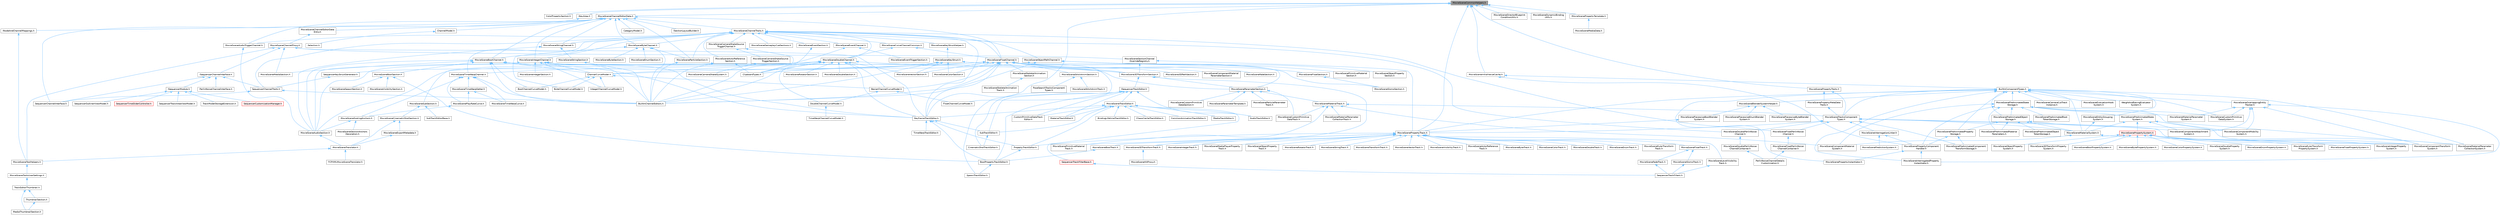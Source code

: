 digraph "MovieSceneCommonHelpers.h"
{
 // INTERACTIVE_SVG=YES
 // LATEX_PDF_SIZE
  bgcolor="transparent";
  edge [fontname=Helvetica,fontsize=10,labelfontname=Helvetica,labelfontsize=10];
  node [fontname=Helvetica,fontsize=10,shape=box,height=0.2,width=0.4];
  Node1 [id="Node000001",label="MovieSceneCommonHelpers.h",height=0.2,width=0.4,color="gray40", fillcolor="grey60", style="filled", fontcolor="black",tooltip=" "];
  Node1 -> Node2 [id="edge1_Node000001_Node000002",dir="back",color="steelblue1",style="solid",tooltip=" "];
  Node2 [id="Node000002",label="ColorPropertySection.h",height=0.2,width=0.4,color="grey40", fillcolor="white", style="filled",URL="$d9/d2f/ColorPropertySection_8h.html",tooltip=" "];
  Node1 -> Node3 [id="edge2_Node000001_Node000003",dir="back",color="steelblue1",style="solid",tooltip=" "];
  Node3 [id="Node000003",label="IKeyArea.h",height=0.2,width=0.4,color="grey40", fillcolor="white", style="filled",URL="$dc/db5/IKeyArea_8h.html",tooltip=" "];
  Node3 -> Node4 [id="edge3_Node000003_Node000004",dir="back",color="steelblue1",style="solid",tooltip=" "];
  Node4 [id="Node000004",label="SequencerChannelInterface.h",height=0.2,width=0.4,color="grey40", fillcolor="white", style="filled",URL="$da/d51/SequencerChannelInterface_8h.html",tooltip=" "];
  Node1 -> Node5 [id="edge4_Node000001_Node000005",dir="back",color="steelblue1",style="solid",tooltip=" "];
  Node5 [id="Node000005",label="KeyframeTrackEditor.h",height=0.2,width=0.4,color="grey40", fillcolor="white", style="filled",URL="$dd/d47/KeyframeTrackEditor_8h.html",tooltip=" "];
  Node5 -> Node6 [id="edge5_Node000005_Node000006",dir="back",color="steelblue1",style="solid",tooltip=" "];
  Node6 [id="Node000006",label="BoolPropertyTrackEditor.h",height=0.2,width=0.4,color="grey40", fillcolor="white", style="filled",URL="$db/d07/BoolPropertyTrackEditor_8h.html",tooltip=" "];
  Node6 -> Node7 [id="edge6_Node000006_Node000007",dir="back",color="steelblue1",style="solid",tooltip=" "];
  Node7 [id="Node000007",label="SpawnTrackEditor.h",height=0.2,width=0.4,color="grey40", fillcolor="white", style="filled",URL="$d5/dac/SpawnTrackEditor_8h.html",tooltip=" "];
  Node5 -> Node8 [id="edge7_Node000005_Node000008",dir="back",color="steelblue1",style="solid",tooltip=" "];
  Node8 [id="Node000008",label="PropertyTrackEditor.h",height=0.2,width=0.4,color="grey40", fillcolor="white", style="filled",URL="$da/d9a/PropertyTrackEditor_8h.html",tooltip=" "];
  Node8 -> Node6 [id="edge8_Node000008_Node000006",dir="back",color="steelblue1",style="solid",tooltip=" "];
  Node5 -> Node9 [id="edge9_Node000005_Node000009",dir="back",color="steelblue1",style="solid",tooltip=" "];
  Node9 [id="Node000009",label="SubTrackEditor.h",height=0.2,width=0.4,color="grey40", fillcolor="white", style="filled",URL="$d8/d5b/SubTrackEditor_8h.html",tooltip=" "];
  Node9 -> Node10 [id="edge10_Node000009_Node000010",dir="back",color="steelblue1",style="solid",tooltip=" "];
  Node10 [id="Node000010",label="CinematicShotTrackEditor.h",height=0.2,width=0.4,color="grey40", fillcolor="white", style="filled",URL="$d3/d0c/CinematicShotTrackEditor_8h.html",tooltip=" "];
  Node5 -> Node11 [id="edge11_Node000005_Node000011",dir="back",color="steelblue1",style="solid",tooltip=" "];
  Node11 [id="Node000011",label="TimeWarpTrackEditor.h",height=0.2,width=0.4,color="grey40", fillcolor="white", style="filled",URL="$dc/d2e/TimeWarpTrackEditor_8h.html",tooltip=" "];
  Node1 -> Node12 [id="edge12_Node000001_Node000012",dir="back",color="steelblue1",style="solid",tooltip=" "];
  Node12 [id="Node000012",label="MovieSceneChannelEditorData.h",height=0.2,width=0.4,color="grey40", fillcolor="white", style="filled",URL="$de/dee/MovieSceneChannelEditorData_8h.html",tooltip=" "];
  Node12 -> Node13 [id="edge13_Node000012_Node000013",dir="back",color="steelblue1",style="solid",tooltip=" "];
  Node13 [id="Node000013",label="CategoryModel.h",height=0.2,width=0.4,color="grey40", fillcolor="white", style="filled",URL="$db/dfe/CategoryModel_8h.html",tooltip=" "];
  Node12 -> Node14 [id="edge14_Node000012_Node000014",dir="back",color="steelblue1",style="solid",tooltip=" "];
  Node14 [id="Node000014",label="ChannelModel.h",height=0.2,width=0.4,color="grey40", fillcolor="white", style="filled",URL="$de/d30/ChannelModel_8h.html",tooltip=" "];
  Node14 -> Node15 [id="edge15_Node000014_Node000015",dir="back",color="steelblue1",style="solid",tooltip=" "];
  Node15 [id="Node000015",label="Selection.h",height=0.2,width=0.4,color="grey40", fillcolor="white", style="filled",URL="$dd/dc2/Editor_2Sequencer_2Public_2MVVM_2Selection_2Selection_8h.html",tooltip=" "];
  Node12 -> Node16 [id="edge16_Node000012_Node000016",dir="back",color="steelblue1",style="solid",tooltip=" "];
  Node16 [id="Node000016",label="INodeAndChannelMappings.h",height=0.2,width=0.4,color="grey40", fillcolor="white", style="filled",URL="$d4/db0/INodeAndChannelMappings_8h.html",tooltip=" "];
  Node16 -> Node17 [id="edge17_Node000016_Node000017",dir="back",color="steelblue1",style="solid",tooltip=" "];
  Node17 [id="Node000017",label="MovieSceneToolHelpers.h",height=0.2,width=0.4,color="grey40", fillcolor="white", style="filled",URL="$d4/d0e/MovieSceneToolHelpers_8h.html",tooltip=" "];
  Node17 -> Node18 [id="edge18_Node000017_Node000018",dir="back",color="steelblue1",style="solid",tooltip=" "];
  Node18 [id="Node000018",label="MovieSceneToolsUserSettings.h",height=0.2,width=0.4,color="grey40", fillcolor="white", style="filled",URL="$d5/dab/MovieSceneToolsUserSettings_8h.html",tooltip=" "];
  Node18 -> Node19 [id="edge19_Node000018_Node000019",dir="back",color="steelblue1",style="solid",tooltip=" "];
  Node19 [id="Node000019",label="TrackEditorThumbnail.h",height=0.2,width=0.4,color="grey40", fillcolor="white", style="filled",URL="$d6/d44/TrackEditorThumbnail_8h.html",tooltip=" "];
  Node19 -> Node20 [id="edge20_Node000019_Node000020",dir="back",color="steelblue1",style="solid",tooltip=" "];
  Node20 [id="Node000020",label="MediaThumbnailSection.h",height=0.2,width=0.4,color="grey40", fillcolor="white", style="filled",URL="$d8/dfe/MediaThumbnailSection_8h.html",tooltip=" "];
  Node19 -> Node21 [id="edge21_Node000019_Node000021",dir="back",color="steelblue1",style="solid",tooltip=" "];
  Node21 [id="Node000021",label="ThumbnailSection.h",height=0.2,width=0.4,color="grey40", fillcolor="white", style="filled",URL="$de/daf/ThumbnailSection_8h.html",tooltip=" "];
  Node21 -> Node20 [id="edge22_Node000021_Node000020",dir="back",color="steelblue1",style="solid",tooltip=" "];
  Node12 -> Node22 [id="edge23_Node000012_Node000022",dir="back",color="steelblue1",style="solid",tooltip=" "];
  Node22 [id="Node000022",label="ISectionLayoutBuilder.h",height=0.2,width=0.4,color="grey40", fillcolor="white", style="filled",URL="$d9/d3f/ISectionLayoutBuilder_8h.html",tooltip=" "];
  Node12 -> Node23 [id="edge24_Node000012_Node000023",dir="back",color="steelblue1",style="solid",tooltip=" "];
  Node23 [id="Node000023",label="MovieSceneAudioTriggerChannel.h",height=0.2,width=0.4,color="grey40", fillcolor="white", style="filled",URL="$db/d7a/MovieSceneAudioTriggerChannel_8h.html",tooltip=" "];
  Node23 -> Node24 [id="edge25_Node000023_Node000024",dir="back",color="steelblue1",style="solid",tooltip=" "];
  Node24 [id="Node000024",label="MovieSceneAudioSection.h",height=0.2,width=0.4,color="grey40", fillcolor="white", style="filled",URL="$da/d5f/MovieSceneAudioSection_8h.html",tooltip=" "];
  Node24 -> Node25 [id="edge26_Node000024_Node000025",dir="back",color="steelblue1",style="solid",tooltip=" "];
  Node25 [id="Node000025",label="MovieSceneTranslator.h",height=0.2,width=0.4,color="grey40", fillcolor="white", style="filled",URL="$d2/d49/MovieSceneTranslator_8h.html",tooltip=" "];
  Node25 -> Node26 [id="edge27_Node000025_Node000026",dir="back",color="steelblue1",style="solid",tooltip=" "];
  Node26 [id="Node000026",label="FCPXMLMovieSceneTranslator.h",height=0.2,width=0.4,color="grey40", fillcolor="white", style="filled",URL="$d2/d93/FCPXMLMovieSceneTranslator_8h.html",tooltip=" "];
  Node25 -> Node17 [id="edge28_Node000025_Node000017",dir="back",color="steelblue1",style="solid",tooltip=" "];
  Node12 -> Node27 [id="edge29_Node000012_Node000027",dir="back",color="steelblue1",style="solid",tooltip=" "];
  Node27 [id="Node000027",label="MovieSceneBoolChannel.h",height=0.2,width=0.4,color="grey40", fillcolor="white", style="filled",URL="$d9/d66/MovieSceneBoolChannel_8h.html",tooltip=" "];
  Node27 -> Node28 [id="edge30_Node000027_Node000028",dir="back",color="steelblue1",style="solid",tooltip=" "];
  Node28 [id="Node000028",label="BoolChannelCurveModel.h",height=0.2,width=0.4,color="grey40", fillcolor="white", style="filled",URL="$d0/d51/BoolChannelCurveModel_8h.html",tooltip=" "];
  Node27 -> Node29 [id="edge31_Node000027_Node000029",dir="back",color="steelblue1",style="solid",tooltip=" "];
  Node29 [id="Node000029",label="BuiltInChannelEditors.h",height=0.2,width=0.4,color="grey40", fillcolor="white", style="filled",URL="$df/daf/BuiltInChannelEditors_8h.html",tooltip=" "];
  Node27 -> Node30 [id="edge32_Node000027_Node000030",dir="back",color="steelblue1",style="solid",tooltip=" "];
  Node30 [id="Node000030",label="ChannelCurveModel.h",height=0.2,width=0.4,color="grey40", fillcolor="white", style="filled",URL="$de/dfa/ChannelCurveModel_8h.html",tooltip=" "];
  Node30 -> Node31 [id="edge33_Node000030_Node000031",dir="back",color="steelblue1",style="solid",tooltip=" "];
  Node31 [id="Node000031",label="BezierChannelCurveModel.h",height=0.2,width=0.4,color="grey40", fillcolor="white", style="filled",URL="$d3/d63/BezierChannelCurveModel_8h.html",tooltip=" "];
  Node31 -> Node32 [id="edge34_Node000031_Node000032",dir="back",color="steelblue1",style="solid",tooltip=" "];
  Node32 [id="Node000032",label="DoubleChannelCurveModel.h",height=0.2,width=0.4,color="grey40", fillcolor="white", style="filled",URL="$d1/d5b/DoubleChannelCurveModel_8h.html",tooltip=" "];
  Node32 -> Node33 [id="edge35_Node000032_Node000033",dir="back",color="steelblue1",style="solid",tooltip=" "];
  Node33 [id="Node000033",label="TimeWarpChannelCurveModel.h",height=0.2,width=0.4,color="grey40", fillcolor="white", style="filled",URL="$d6/d46/TimeWarpChannelCurveModel_8h.html",tooltip=" "];
  Node31 -> Node34 [id="edge36_Node000031_Node000034",dir="back",color="steelblue1",style="solid",tooltip=" "];
  Node34 [id="Node000034",label="FloatChannelCurveModel.h",height=0.2,width=0.4,color="grey40", fillcolor="white", style="filled",URL="$d0/d27/FloatChannelCurveModel_8h.html",tooltip=" "];
  Node30 -> Node28 [id="edge37_Node000030_Node000028",dir="back",color="steelblue1",style="solid",tooltip=" "];
  Node30 -> Node35 [id="edge38_Node000030_Node000035",dir="back",color="steelblue1",style="solid",tooltip=" "];
  Node35 [id="Node000035",label="ByteChannelCurveModel.h",height=0.2,width=0.4,color="grey40", fillcolor="white", style="filled",URL="$d8/d3d/ByteChannelCurveModel_8h.html",tooltip=" "];
  Node30 -> Node36 [id="edge39_Node000030_Node000036",dir="back",color="steelblue1",style="solid",tooltip=" "];
  Node36 [id="Node000036",label="IntegerChannelCurveModel.h",height=0.2,width=0.4,color="grey40", fillcolor="white", style="filled",URL="$df/d26/IntegerChannelCurveModel_8h.html",tooltip=" "];
  Node27 -> Node5 [id="edge40_Node000027_Node000005",dir="back",color="steelblue1",style="solid",tooltip=" "];
  Node27 -> Node24 [id="edge41_Node000027_Node000024",dir="back",color="steelblue1",style="solid",tooltip=" "];
  Node27 -> Node37 [id="edge42_Node000027_Node000037",dir="back",color="steelblue1",style="solid",tooltip=" "];
  Node37 [id="Node000037",label="MovieSceneBoolSection.h",height=0.2,width=0.4,color="grey40", fillcolor="white", style="filled",URL="$dd/d49/MovieSceneBoolSection_8h.html",tooltip=" "];
  Node37 -> Node6 [id="edge43_Node000037_Node000006",dir="back",color="steelblue1",style="solid",tooltip=" "];
  Node37 -> Node38 [id="edge44_Node000037_Node000038",dir="back",color="steelblue1",style="solid",tooltip=" "];
  Node38 [id="Node000038",label="MovieSceneSpawnSection.h",height=0.2,width=0.4,color="grey40", fillcolor="white", style="filled",URL="$df/d38/MovieSceneSpawnSection_8h.html",tooltip=" "];
  Node37 -> Node39 [id="edge45_Node000037_Node000039",dir="back",color="steelblue1",style="solid",tooltip=" "];
  Node39 [id="Node000039",label="MovieSceneVisibilitySection.h",height=0.2,width=0.4,color="grey40", fillcolor="white", style="filled",URL="$d2/dfe/MovieSceneVisibilitySection_8h.html",tooltip=" "];
  Node27 -> Node40 [id="edge46_Node000027_Node000040",dir="back",color="steelblue1",style="solid",tooltip=" "];
  Node40 [id="Node000040",label="MovieSceneMediaSection.h",height=0.2,width=0.4,color="grey40", fillcolor="white", style="filled",URL="$d2/df2/MovieSceneMediaSection_8h.html",tooltip=" "];
  Node27 -> Node41 [id="edge47_Node000027_Node000041",dir="back",color="steelblue1",style="solid",tooltip=" "];
  Node41 [id="Node000041",label="MovieSceneParameterSection.h",height=0.2,width=0.4,color="grey40", fillcolor="white", style="filled",URL="$de/d65/MovieSceneParameterSection_8h.html",tooltip=" "];
  Node41 -> Node42 [id="edge48_Node000041_Node000042",dir="back",color="steelblue1",style="solid",tooltip=" "];
  Node42 [id="Node000042",label="MovieSceneCustomPrimitive\lDataSection.h",height=0.2,width=0.4,color="grey40", fillcolor="white", style="filled",URL="$d2/d78/MovieSceneCustomPrimitiveDataSection_8h.html",tooltip=" "];
  Node41 -> Node43 [id="edge49_Node000041_Node000043",dir="back",color="steelblue1",style="solid",tooltip=" "];
  Node43 [id="Node000043",label="MovieSceneCustomPrimitive\lDataTrack.h",height=0.2,width=0.4,color="grey40", fillcolor="white", style="filled",URL="$db/d39/MovieSceneCustomPrimitiveDataTrack_8h.html",tooltip=" "];
  Node41 -> Node44 [id="edge50_Node000041_Node000044",dir="back",color="steelblue1",style="solid",tooltip=" "];
  Node44 [id="Node000044",label="MovieSceneMaterialTrack.h",height=0.2,width=0.4,color="grey40", fillcolor="white", style="filled",URL="$d8/d92/MovieSceneMaterialTrack_8h.html",tooltip=" "];
  Node44 -> Node45 [id="edge51_Node000044_Node000045",dir="back",color="steelblue1",style="solid",tooltip=" "];
  Node45 [id="Node000045",label="MovieSceneComponentMaterial\lSystem.h",height=0.2,width=0.4,color="grey40", fillcolor="white", style="filled",URL="$d7/d7c/MovieSceneComponentMaterialSystem_8h.html",tooltip=" "];
  Node44 -> Node43 [id="edge52_Node000044_Node000043",dir="back",color="steelblue1",style="solid",tooltip=" "];
  Node44 -> Node46 [id="edge53_Node000044_Node000046",dir="back",color="steelblue1",style="solid",tooltip=" "];
  Node46 [id="Node000046",label="MovieSceneMaterialParameter\lCollectionTrack.h",height=0.2,width=0.4,color="grey40", fillcolor="white", style="filled",URL="$d7/dc8/MovieSceneMaterialParameterCollectionTrack_8h.html",tooltip=" "];
  Node44 -> Node47 [id="edge54_Node000044_Node000047",dir="back",color="steelblue1",style="solid",tooltip=" "];
  Node47 [id="Node000047",label="MovieScenePrimitiveMaterial\lTrack.h",height=0.2,width=0.4,color="grey40", fillcolor="white", style="filled",URL="$dc/dc4/MovieScenePrimitiveMaterialTrack_8h.html",tooltip=" "];
  Node44 -> Node48 [id="edge55_Node000044_Node000048",dir="back",color="steelblue1",style="solid",tooltip=" "];
  Node48 [id="Node000048",label="MovieSceneTracksComponent\lTypes.h",height=0.2,width=0.4,color="grey40", fillcolor="white", style="filled",URL="$d5/d6a/MovieSceneTracksComponentTypes_8h.html",tooltip=" "];
  Node48 -> Node49 [id="edge56_Node000048_Node000049",dir="back",color="steelblue1",style="solid",tooltip=" "];
  Node49 [id="Node000049",label="MovieSceneComponentAttachment\lSystem.h",height=0.2,width=0.4,color="grey40", fillcolor="white", style="filled",URL="$d9/db3/MovieSceneComponentAttachmentSystem_8h.html",tooltip=" "];
  Node48 -> Node50 [id="edge57_Node000048_Node000050",dir="back",color="steelblue1",style="solid",tooltip=" "];
  Node50 [id="Node000050",label="MovieSceneComponentTransform\lSystem.h",height=0.2,width=0.4,color="grey40", fillcolor="white", style="filled",URL="$d1/d3e/MovieSceneComponentTransformSystem_8h.html",tooltip=" "];
  Node48 -> Node51 [id="edge58_Node000048_Node000051",dir="back",color="steelblue1",style="solid",tooltip=" "];
  Node51 [id="Node000051",label="MovieSceneDoublePerlinNoise\lChannel.h",height=0.2,width=0.4,color="grey40", fillcolor="white", style="filled",URL="$d9/d50/MovieSceneDoublePerlinNoiseChannel_8h.html",tooltip=" "];
  Node51 -> Node52 [id="edge59_Node000051_Node000052",dir="back",color="steelblue1",style="solid",tooltip=" "];
  Node52 [id="Node000052",label="MovieSceneDoublePerlinNoise\lChannelContainer.h",height=0.2,width=0.4,color="grey40", fillcolor="white", style="filled",URL="$de/dae/MovieSceneDoublePerlinNoiseChannelContainer_8h.html",tooltip=" "];
  Node52 -> Node53 [id="edge60_Node000052_Node000053",dir="back",color="steelblue1",style="solid",tooltip=" "];
  Node53 [id="Node000053",label="PerlinNoiseChannelDetails\lCustomization.h",height=0.2,width=0.4,color="grey40", fillcolor="white", style="filled",URL="$d6/df3/PerlinNoiseChannelDetailsCustomization_8h.html",tooltip=" "];
  Node48 -> Node54 [id="edge61_Node000048_Node000054",dir="back",color="steelblue1",style="solid",tooltip=" "];
  Node54 [id="Node000054",label="MovieSceneFloatPerlinNoise\lChannel.h",height=0.2,width=0.4,color="grey40", fillcolor="white", style="filled",URL="$d2/d9d/MovieSceneFloatPerlinNoiseChannel_8h.html",tooltip=" "];
  Node54 -> Node55 [id="edge62_Node000054_Node000055",dir="back",color="steelblue1",style="solid",tooltip=" "];
  Node55 [id="Node000055",label="MovieSceneFloatPerlinNoise\lChannelContainer.h",height=0.2,width=0.4,color="grey40", fillcolor="white", style="filled",URL="$d6/dcb/MovieSceneFloatPerlinNoiseChannelContainer_8h.html",tooltip=" "];
  Node55 -> Node53 [id="edge63_Node000055_Node000053",dir="back",color="steelblue1",style="solid",tooltip=" "];
  Node48 -> Node56 [id="edge64_Node000048_Node000056",dir="back",color="steelblue1",style="solid",tooltip=" "];
  Node56 [id="Node000056",label="MovieSceneInterrogationLinker.h",height=0.2,width=0.4,color="grey40", fillcolor="white", style="filled",URL="$d9/d6a/MovieSceneInterrogationLinker_8h.html",tooltip=" "];
  Node56 -> Node57 [id="edge65_Node000056_Node000057",dir="back",color="steelblue1",style="solid",tooltip=" "];
  Node57 [id="Node000057",label="MovieScenePredictionSystem.h",height=0.2,width=0.4,color="grey40", fillcolor="white", style="filled",URL="$dc/d7f/MovieScenePredictionSystem_8h.html",tooltip=" "];
  Node56 -> Node58 [id="edge66_Node000056_Node000058",dir="back",color="steelblue1",style="solid",tooltip=" "];
  Node58 [id="Node000058",label="MovieScenePropertyComponent\lHandler.h",height=0.2,width=0.4,color="grey40", fillcolor="white", style="filled",URL="$d1/d1c/MovieScenePropertyComponentHandler_8h.html",tooltip=" "];
  Node58 -> Node59 [id="edge67_Node000058_Node000059",dir="back",color="steelblue1",style="solid",tooltip=" "];
  Node59 [id="Node000059",label="MovieSceneInterrogatedProperty\lInstantiator.h",height=0.2,width=0.4,color="grey40", fillcolor="white", style="filled",URL="$df/d43/MovieSceneInterrogatedPropertyInstantiator_8h.html",tooltip=" "];
  Node58 -> Node60 [id="edge68_Node000058_Node000060",dir="back",color="steelblue1",style="solid",tooltip=" "];
  Node60 [id="Node000060",label="MovieScenePropertyInstantiator.h",height=0.2,width=0.4,color="grey40", fillcolor="white", style="filled",URL="$d2/ddc/MovieScenePropertyInstantiator_8h.html",tooltip=" "];
  Node48 -> Node61 [id="edge69_Node000048_Node000061",dir="back",color="steelblue1",style="solid",tooltip=" "];
  Node61 [id="Node000061",label="MovieSceneMaterialSystem.h",height=0.2,width=0.4,color="grey40", fillcolor="white", style="filled",URL="$d2/d2f/MovieSceneMaterialSystem_8h.html",tooltip=" "];
  Node61 -> Node45 [id="edge70_Node000061_Node000045",dir="back",color="steelblue1",style="solid",tooltip=" "];
  Node61 -> Node62 [id="edge71_Node000061_Node000062",dir="back",color="steelblue1",style="solid",tooltip=" "];
  Node62 [id="Node000062",label="MovieSceneMaterialParameter\lCollectionSystem.h",height=0.2,width=0.4,color="grey40", fillcolor="white", style="filled",URL="$d4/d18/MovieSceneMaterialParameterCollectionSystem_8h.html",tooltip=" "];
  Node48 -> Node63 [id="edge72_Node000048_Node000063",dir="back",color="steelblue1",style="solid",tooltip=" "];
  Node63 [id="Node000063",label="MovieScenePreAnimatedComponent\lTransformStorage.h",height=0.2,width=0.4,color="grey40", fillcolor="white", style="filled",URL="$d9/d84/MovieScenePreAnimatedComponentTransformStorage_8h.html",tooltip=" "];
  Node48 -> Node64 [id="edge73_Node000048_Node000064",dir="back",color="steelblue1",style="solid",tooltip=" "];
  Node64 [id="Node000064",label="MovieScenePropertyTrack.h",height=0.2,width=0.4,color="grey40", fillcolor="white", style="filled",URL="$da/d0c/MovieScenePropertyTrack_8h.html",tooltip=" "];
  Node64 -> Node65 [id="edge74_Node000064_Node000065",dir="back",color="steelblue1",style="solid",tooltip=" "];
  Node65 [id="Node000065",label="MovieScene3DTransformTrack.h",height=0.2,width=0.4,color="grey40", fillcolor="white", style="filled",URL="$d9/d06/MovieScene3DTransformTrack_8h.html",tooltip=" "];
  Node65 -> Node66 [id="edge75_Node000065_Node000066",dir="back",color="steelblue1",style="solid",tooltip=" "];
  Node66 [id="Node000066",label="MovieSceneHitProxy.h",height=0.2,width=0.4,color="grey40", fillcolor="white", style="filled",URL="$d0/d01/MovieSceneHitProxy_8h.html",tooltip=" "];
  Node64 -> Node67 [id="edge76_Node000064_Node000067",dir="back",color="steelblue1",style="solid",tooltip=" "];
  Node67 [id="Node000067",label="MovieSceneActorReference\lTrack.h",height=0.2,width=0.4,color="grey40", fillcolor="white", style="filled",URL="$d9/d9b/MovieSceneActorReferenceTrack_8h.html",tooltip=" "];
  Node64 -> Node68 [id="edge77_Node000064_Node000068",dir="back",color="steelblue1",style="solid",tooltip=" "];
  Node68 [id="Node000068",label="MovieSceneBoolTrack.h",height=0.2,width=0.4,color="grey40", fillcolor="white", style="filled",URL="$d7/ddf/MovieSceneBoolTrack_8h.html",tooltip=" "];
  Node68 -> Node6 [id="edge78_Node000068_Node000006",dir="back",color="steelblue1",style="solid",tooltip=" "];
  Node64 -> Node69 [id="edge79_Node000064_Node000069",dir="back",color="steelblue1",style="solid",tooltip=" "];
  Node69 [id="Node000069",label="MovieSceneByteTrack.h",height=0.2,width=0.4,color="grey40", fillcolor="white", style="filled",URL="$dc/d79/MovieSceneByteTrack_8h.html",tooltip=" "];
  Node64 -> Node70 [id="edge80_Node000064_Node000070",dir="back",color="steelblue1",style="solid",tooltip=" "];
  Node70 [id="Node000070",label="MovieSceneColorTrack.h",height=0.2,width=0.4,color="grey40", fillcolor="white", style="filled",URL="$d8/df9/MovieSceneColorTrack_8h.html",tooltip=" "];
  Node64 -> Node71 [id="edge81_Node000064_Node000071",dir="back",color="steelblue1",style="solid",tooltip=" "];
  Node71 [id="Node000071",label="MovieSceneDoubleTrack.h",height=0.2,width=0.4,color="grey40", fillcolor="white", style="filled",URL="$de/d31/MovieSceneDoubleTrack_8h.html",tooltip=" "];
  Node64 -> Node72 [id="edge82_Node000064_Node000072",dir="back",color="steelblue1",style="solid",tooltip=" "];
  Node72 [id="Node000072",label="MovieSceneEnumTrack.h",height=0.2,width=0.4,color="grey40", fillcolor="white", style="filled",URL="$d6/d95/MovieSceneEnumTrack_8h.html",tooltip=" "];
  Node64 -> Node73 [id="edge83_Node000064_Node000073",dir="back",color="steelblue1",style="solid",tooltip=" "];
  Node73 [id="Node000073",label="MovieSceneEulerTransform\lTrack.h",height=0.2,width=0.4,color="grey40", fillcolor="white", style="filled",URL="$d7/d3a/MovieSceneEulerTransformTrack_8h.html",tooltip=" "];
  Node64 -> Node74 [id="edge84_Node000064_Node000074",dir="back",color="steelblue1",style="solid",tooltip=" "];
  Node74 [id="Node000074",label="MovieSceneFloatTrack.h",height=0.2,width=0.4,color="grey40", fillcolor="white", style="filled",URL="$dc/d88/MovieSceneFloatTrack_8h.html",tooltip=" "];
  Node74 -> Node75 [id="edge85_Node000074_Node000075",dir="back",color="steelblue1",style="solid",tooltip=" "];
  Node75 [id="Node000075",label="MovieSceneFadeTrack.h",height=0.2,width=0.4,color="grey40", fillcolor="white", style="filled",URL="$d3/dd6/MovieSceneFadeTrack_8h.html",tooltip=" "];
  Node75 -> Node76 [id="edge86_Node000075_Node000076",dir="back",color="steelblue1",style="solid",tooltip=" "];
  Node76 [id="Node000076",label="SequencerTrackFilters.h",height=0.2,width=0.4,color="grey40", fillcolor="white", style="filled",URL="$df/d72/SequencerTrackFilters_8h.html",tooltip=" "];
  Node74 -> Node77 [id="edge87_Node000074_Node000077",dir="back",color="steelblue1",style="solid",tooltip=" "];
  Node77 [id="Node000077",label="MovieSceneSlomoTrack.h",height=0.2,width=0.4,color="grey40", fillcolor="white", style="filled",URL="$d3/d88/MovieSceneSlomoTrack_8h.html",tooltip=" "];
  Node77 -> Node76 [id="edge88_Node000077_Node000076",dir="back",color="steelblue1",style="solid",tooltip=" "];
  Node64 -> Node78 [id="edge89_Node000064_Node000078",dir="back",color="steelblue1",style="solid",tooltip=" "];
  Node78 [id="Node000078",label="MovieSceneIntegerTrack.h",height=0.2,width=0.4,color="grey40", fillcolor="white", style="filled",URL="$d9/d1a/MovieSceneIntegerTrack_8h.html",tooltip=" "];
  Node64 -> Node79 [id="edge90_Node000064_Node000079",dir="back",color="steelblue1",style="solid",tooltip=" "];
  Node79 [id="Node000079",label="MovieSceneLevelVisibility\lTrack.h",height=0.2,width=0.4,color="grey40", fillcolor="white", style="filled",URL="$d8/dae/MovieSceneLevelVisibilityTrack_8h.html",tooltip=" "];
  Node79 -> Node76 [id="edge91_Node000079_Node000076",dir="back",color="steelblue1",style="solid",tooltip=" "];
  Node64 -> Node80 [id="edge92_Node000064_Node000080",dir="back",color="steelblue1",style="solid",tooltip=" "];
  Node80 [id="Node000080",label="MovieSceneMediaPlayerProperty\lTrack.h",height=0.2,width=0.4,color="grey40", fillcolor="white", style="filled",URL="$d4/da1/MovieSceneMediaPlayerPropertyTrack_8h.html",tooltip=" "];
  Node64 -> Node81 [id="edge93_Node000064_Node000081",dir="back",color="steelblue1",style="solid",tooltip=" "];
  Node81 [id="Node000081",label="MovieSceneObjectProperty\lTrack.h",height=0.2,width=0.4,color="grey40", fillcolor="white", style="filled",URL="$dc/da9/MovieSceneObjectPropertyTrack_8h.html",tooltip=" "];
  Node64 -> Node47 [id="edge94_Node000064_Node000047",dir="back",color="steelblue1",style="solid",tooltip=" "];
  Node64 -> Node82 [id="edge95_Node000064_Node000082",dir="back",color="steelblue1",style="solid",tooltip=" "];
  Node82 [id="Node000082",label="MovieSceneRotatorTrack.h",height=0.2,width=0.4,color="grey40", fillcolor="white", style="filled",URL="$d3/d8f/MovieSceneRotatorTrack_8h.html",tooltip=" "];
  Node64 -> Node83 [id="edge96_Node000064_Node000083",dir="back",color="steelblue1",style="solid",tooltip=" "];
  Node83 [id="Node000083",label="MovieSceneStringTrack.h",height=0.2,width=0.4,color="grey40", fillcolor="white", style="filled",URL="$dd/d54/MovieSceneStringTrack_8h.html",tooltip=" "];
  Node64 -> Node84 [id="edge97_Node000064_Node000084",dir="back",color="steelblue1",style="solid",tooltip=" "];
  Node84 [id="Node000084",label="MovieSceneTransformTrack.h",height=0.2,width=0.4,color="grey40", fillcolor="white", style="filled",URL="$df/d57/MovieSceneTransformTrack_8h.html",tooltip=" "];
  Node64 -> Node85 [id="edge98_Node000064_Node000085",dir="back",color="steelblue1",style="solid",tooltip=" "];
  Node85 [id="Node000085",label="MovieSceneVectorTrack.h",height=0.2,width=0.4,color="grey40", fillcolor="white", style="filled",URL="$d8/d5e/MovieSceneVectorTrack_8h.html",tooltip=" "];
  Node64 -> Node86 [id="edge99_Node000064_Node000086",dir="back",color="steelblue1",style="solid",tooltip=" "];
  Node86 [id="Node000086",label="MovieSceneVisibilityTrack.h",height=0.2,width=0.4,color="grey40", fillcolor="white", style="filled",URL="$dd/d5e/MovieSceneVisibilityTrack_8h.html",tooltip=" "];
  Node64 -> Node8 [id="edge100_Node000064_Node000008",dir="back",color="steelblue1",style="solid",tooltip=" "];
  Node41 -> Node87 [id="edge101_Node000041_Node000087",dir="back",color="steelblue1",style="solid",tooltip=" "];
  Node87 [id="Node000087",label="MovieSceneParameterTemplate.h",height=0.2,width=0.4,color="grey40", fillcolor="white", style="filled",URL="$d9/df3/MovieSceneParameterTemplate_8h.html",tooltip=" "];
  Node41 -> Node88 [id="edge102_Node000041_Node000088",dir="back",color="steelblue1",style="solid",tooltip=" "];
  Node88 [id="Node000088",label="MovieSceneParticleParameter\lTrack.h",height=0.2,width=0.4,color="grey40", fillcolor="white", style="filled",URL="$d2/d09/MovieSceneParticleParameterTrack_8h.html",tooltip=" "];
  Node12 -> Node89 [id="edge103_Node000012_Node000089",dir="back",color="steelblue1",style="solid",tooltip=" "];
  Node89 [id="Node000089",label="MovieSceneByteChannel.h",height=0.2,width=0.4,color="grey40", fillcolor="white", style="filled",URL="$d2/dda/MovieSceneByteChannel_8h.html",tooltip=" "];
  Node89 -> Node29 [id="edge104_Node000089_Node000029",dir="back",color="steelblue1",style="solid",tooltip=" "];
  Node89 -> Node35 [id="edge105_Node000089_Node000035",dir="back",color="steelblue1",style="solid",tooltip=" "];
  Node89 -> Node90 [id="edge106_Node000089_Node000090",dir="back",color="steelblue1",style="solid",tooltip=" "];
  Node90 [id="Node000090",label="MovieSceneByteSection.h",height=0.2,width=0.4,color="grey40", fillcolor="white", style="filled",URL="$da/dd4/MovieSceneByteSection_8h.html",tooltip=" "];
  Node89 -> Node91 [id="edge107_Node000089_Node000091",dir="back",color="steelblue1",style="solid",tooltip=" "];
  Node91 [id="Node000091",label="MovieSceneEnumSection.h",height=0.2,width=0.4,color="grey40", fillcolor="white", style="filled",URL="$d7/d84/MovieSceneEnumSection_8h.html",tooltip=" "];
  Node89 -> Node92 [id="edge108_Node000089_Node000092",dir="back",color="steelblue1",style="solid",tooltip=" "];
  Node92 [id="Node000092",label="MovieSceneParticleSection.h",height=0.2,width=0.4,color="grey40", fillcolor="white", style="filled",URL="$d4/ddc/MovieSceneParticleSection_8h.html",tooltip=" "];
  Node92 -> Node29 [id="edge109_Node000092_Node000029",dir="back",color="steelblue1",style="solid",tooltip=" "];
  Node12 -> Node93 [id="edge110_Node000012_Node000093",dir="back",color="steelblue1",style="solid",tooltip=" "];
  Node93 [id="Node000093",label="MovieSceneChannelEditorData\lEntry.h",height=0.2,width=0.4,color="grey40", fillcolor="white", style="filled",URL="$d4/d3f/MovieSceneChannelEditorDataEntry_8h.html",tooltip=" "];
  Node93 -> Node94 [id="edge111_Node000093_Node000094",dir="back",color="steelblue1",style="solid",tooltip=" "];
  Node94 [id="Node000094",label="MovieSceneChannelProxy.h",height=0.2,width=0.4,color="grey40", fillcolor="white", style="filled",URL="$d8/dea/MovieSceneChannelProxy_8h.html",tooltip=" "];
  Node94 -> Node95 [id="edge112_Node000094_Node000095",dir="back",color="steelblue1",style="solid",tooltip=" "];
  Node95 [id="Node000095",label="ISequencerChannelInterface.h",height=0.2,width=0.4,color="grey40", fillcolor="white", style="filled",URL="$d0/dd3/ISequencerChannelInterface_8h.html",tooltip=" "];
  Node95 -> Node96 [id="edge113_Node000095_Node000096",dir="back",color="steelblue1",style="solid",tooltip=" "];
  Node96 [id="Node000096",label="ISequencerModule.h",height=0.2,width=0.4,color="grey40", fillcolor="white", style="filled",URL="$d7/d3b/ISequencerModule_8h.html",tooltip=" "];
  Node96 -> Node97 [id="edge114_Node000096_Node000097",dir="back",color="steelblue1",style="solid",tooltip=" "];
  Node97 [id="Node000097",label="SequencerCustomizationManager.h",height=0.2,width=0.4,color="red", fillcolor="#FFF0F0", style="filled",URL="$dd/dea/SequencerCustomizationManager_8h.html",tooltip=" "];
  Node96 -> Node106 [id="edge115_Node000096_Node000106",dir="back",color="steelblue1",style="solid",tooltip=" "];
  Node106 [id="Node000106",label="SequencerOutlinerViewModel.h",height=0.2,width=0.4,color="grey40", fillcolor="white", style="filled",URL="$da/d12/SequencerOutlinerViewModel_8h.html",tooltip=" "];
  Node96 -> Node108 [id="edge116_Node000096_Node000108",dir="back",color="steelblue1",style="solid",tooltip=" "];
  Node108 [id="Node000108",label="SequencerTimeSliderController.h",height=0.2,width=0.4,color="red", fillcolor="#FFF0F0", style="filled",URL="$d3/d54/SequencerTimeSliderController_8h.html",tooltip=" "];
  Node96 -> Node107 [id="edge117_Node000096_Node000107",dir="back",color="steelblue1",style="solid",tooltip=" "];
  Node107 [id="Node000107",label="SequencerTrackAreaViewModel.h",height=0.2,width=0.4,color="grey40", fillcolor="white", style="filled",URL="$d9/dd2/SequencerTrackAreaViewModel_8h.html",tooltip=" "];
  Node96 -> Node110 [id="edge118_Node000096_Node000110",dir="back",color="steelblue1",style="solid",tooltip=" "];
  Node110 [id="Node000110",label="TrackModelStorageExtension.h",height=0.2,width=0.4,color="grey40", fillcolor="white", style="filled",URL="$d8/d98/TrackModelStorageExtension_8h.html",tooltip=" "];
  Node95 -> Node111 [id="edge119_Node000095_Node000111",dir="back",color="steelblue1",style="solid",tooltip=" "];
  Node111 [id="Node000111",label="PerlinNoiseChannelInterface.h",height=0.2,width=0.4,color="grey40", fillcolor="white", style="filled",URL="$d5/dc1/PerlinNoiseChannelInterface_8h.html",tooltip=" "];
  Node95 -> Node4 [id="edge120_Node000095_Node000004",dir="back",color="steelblue1",style="solid",tooltip=" "];
  Node95 -> Node112 [id="edge121_Node000095_Node000112",dir="back",color="steelblue1",style="solid",tooltip=" "];
  Node112 [id="Node000112",label="SequencerChannelTraits.h",height=0.2,width=0.4,color="grey40", fillcolor="white", style="filled",URL="$d6/db9/SequencerChannelTraits_8h.html",tooltip=" "];
  Node112 -> Node29 [id="edge122_Node000112_Node000029",dir="back",color="steelblue1",style="solid",tooltip=" "];
  Node112 -> Node4 [id="edge123_Node000112_Node000004",dir="back",color="steelblue1",style="solid",tooltip=" "];
  Node94 -> Node5 [id="edge124_Node000094_Node000005",dir="back",color="steelblue1",style="solid",tooltip=" "];
  Node94 -> Node40 [id="edge125_Node000094_Node000040",dir="back",color="steelblue1",style="solid",tooltip=" "];
  Node94 -> Node113 [id="edge126_Node000094_Node000113",dir="back",color="steelblue1",style="solid",tooltip=" "];
  Node113 [id="Node000113",label="MovieSceneSectionChannel\lOverrideRegistry.h",height=0.2,width=0.4,color="grey40", fillcolor="white", style="filled",URL="$d0/d33/MovieSceneSectionChannelOverrideRegistry_8h.html",tooltip=" "];
  Node113 -> Node114 [id="edge127_Node000113_Node000114",dir="back",color="steelblue1",style="solid",tooltip=" "];
  Node114 [id="Node000114",label="MovieScene3DTransformSection.h",height=0.2,width=0.4,color="grey40", fillcolor="white", style="filled",URL="$de/dab/MovieScene3DTransformSection_8h.html",tooltip=" "];
  Node114 -> Node115 [id="edge128_Node000114_Node000115",dir="back",color="steelblue1",style="solid",tooltip=" "];
  Node115 [id="Node000115",label="ISequencerTrackEditor.h",height=0.2,width=0.4,color="grey40", fillcolor="white", style="filled",URL="$df/dca/ISequencerTrackEditor_8h.html",tooltip=" "];
  Node115 -> Node116 [id="edge129_Node000115_Node000116",dir="back",color="steelblue1",style="solid",tooltip=" "];
  Node116 [id="Node000116",label="AudioTrackEditor.h",height=0.2,width=0.4,color="grey40", fillcolor="white", style="filled",URL="$dd/d96/AudioTrackEditor_8h.html",tooltip=" "];
  Node115 -> Node6 [id="edge130_Node000115_Node000006",dir="back",color="steelblue1",style="solid",tooltip=" "];
  Node115 -> Node10 [id="edge131_Node000115_Node000010",dir="back",color="steelblue1",style="solid",tooltip=" "];
  Node115 -> Node117 [id="edge132_Node000115_Node000117",dir="back",color="steelblue1",style="solid",tooltip=" "];
  Node117 [id="Node000117",label="CustomPrimitiveDataTrack\lEditor.h",height=0.2,width=0.4,color="grey40", fillcolor="white", style="filled",URL="$dc/d8f/CustomPrimitiveDataTrackEditor_8h.html",tooltip=" "];
  Node115 -> Node118 [id="edge133_Node000115_Node000118",dir="back",color="steelblue1",style="solid",tooltip=" "];
  Node118 [id="Node000118",label="MaterialTrackEditor.h",height=0.2,width=0.4,color="grey40", fillcolor="white", style="filled",URL="$d1/d9f/MaterialTrackEditor_8h.html",tooltip=" "];
  Node115 -> Node119 [id="edge134_Node000115_Node000119",dir="back",color="steelblue1",style="solid",tooltip=" "];
  Node119 [id="Node000119",label="MovieSceneTrackEditor.h",height=0.2,width=0.4,color="grey40", fillcolor="white", style="filled",URL="$db/d6c/MovieSceneTrackEditor_8h.html",tooltip=" "];
  Node119 -> Node116 [id="edge135_Node000119_Node000116",dir="back",color="steelblue1",style="solid",tooltip=" "];
  Node119 -> Node120 [id="edge136_Node000119_Node000120",dir="back",color="steelblue1",style="solid",tooltip=" "];
  Node120 [id="Node000120",label="BindingLifetimeTrackEditor.h",height=0.2,width=0.4,color="grey40", fillcolor="white", style="filled",URL="$db/d3c/BindingLifetimeTrackEditor_8h.html",tooltip=" "];
  Node119 -> Node121 [id="edge137_Node000119_Node000121",dir="back",color="steelblue1",style="solid",tooltip=" "];
  Node121 [id="Node000121",label="ChaosCacheTrackEditor.h",height=0.2,width=0.4,color="grey40", fillcolor="white", style="filled",URL="$db/d36/ChaosCacheTrackEditor_8h.html",tooltip=" "];
  Node119 -> Node122 [id="edge138_Node000119_Node000122",dir="back",color="steelblue1",style="solid",tooltip=" "];
  Node122 [id="Node000122",label="CommonAnimationTrackEditor.h",height=0.2,width=0.4,color="grey40", fillcolor="white", style="filled",URL="$d9/d6e/CommonAnimationTrackEditor_8h.html",tooltip=" "];
  Node119 -> Node117 [id="edge139_Node000119_Node000117",dir="back",color="steelblue1",style="solid",tooltip=" "];
  Node119 -> Node5 [id="edge140_Node000119_Node000005",dir="back",color="steelblue1",style="solid",tooltip=" "];
  Node119 -> Node118 [id="edge141_Node000119_Node000118",dir="back",color="steelblue1",style="solid",tooltip=" "];
  Node119 -> Node123 [id="edge142_Node000119_Node000123",dir="back",color="steelblue1",style="solid",tooltip=" "];
  Node123 [id="Node000123",label="MediaTrackEditor.h",height=0.2,width=0.4,color="grey40", fillcolor="white", style="filled",URL="$d0/d41/MediaTrackEditor_8h.html",tooltip=" "];
  Node119 -> Node8 [id="edge143_Node000119_Node000008",dir="back",color="steelblue1",style="solid",tooltip=" "];
  Node119 -> Node124 [id="edge144_Node000119_Node000124",dir="back",color="steelblue1",style="solid",tooltip=" "];
  Node124 [id="Node000124",label="SequencerTrackFilterBase.h",height=0.2,width=0.4,color="red", fillcolor="#FFF0F0", style="filled",URL="$d8/def/Filters_2SequencerTrackFilterBase_8h.html",tooltip=" "];
  Node124 -> Node76 [id="edge145_Node000124_Node000076",dir="back",color="steelblue1",style="solid",tooltip=" "];
  Node119 -> Node9 [id="edge146_Node000119_Node000009",dir="back",color="steelblue1",style="solid",tooltip=" "];
  Node115 -> Node7 [id="edge147_Node000115_Node000007",dir="back",color="steelblue1",style="solid",tooltip=" "];
  Node115 -> Node9 [id="edge148_Node000115_Node000009",dir="back",color="steelblue1",style="solid",tooltip=" "];
  Node114 -> Node65 [id="edge149_Node000114_Node000065",dir="back",color="steelblue1",style="solid",tooltip=" "];
  Node114 -> Node41 [id="edge150_Node000114_Node000041",dir="back",color="steelblue1",style="solid",tooltip=" "];
  Node113 -> Node64 [id="edge151_Node000113_Node000064",dir="back",color="steelblue1",style="solid",tooltip=" "];
  Node94 -> Node17 [id="edge152_Node000094_Node000017",dir="back",color="steelblue1",style="solid",tooltip=" "];
  Node12 -> Node139 [id="edge153_Node000012_Node000139",dir="back",color="steelblue1",style="solid",tooltip=" "];
  Node139 [id="Node000139",label="MovieSceneChannelTraits.h",height=0.2,width=0.4,color="grey40", fillcolor="white", style="filled",URL="$df/dae/MovieSceneChannelTraits_8h.html",tooltip=" "];
  Node139 -> Node5 [id="edge154_Node000139_Node000005",dir="back",color="steelblue1",style="solid",tooltip=" "];
  Node139 -> Node140 [id="edge155_Node000139_Node000140",dir="back",color="steelblue1",style="solid",tooltip=" "];
  Node140 [id="Node000140",label="MovieSceneActorReference\lSection.h",height=0.2,width=0.4,color="grey40", fillcolor="white", style="filled",URL="$de/d12/MovieSceneActorReferenceSection_8h.html",tooltip=" "];
  Node140 -> Node29 [id="edge156_Node000140_Node000029",dir="back",color="steelblue1",style="solid",tooltip=" "];
  Node140 -> Node141 [id="edge157_Node000140_Node000141",dir="back",color="steelblue1",style="solid",tooltip=" "];
  Node141 [id="Node000141",label="ClipboardTypes.h",height=0.2,width=0.4,color="grey40", fillcolor="white", style="filled",URL="$d2/dc6/ClipboardTypes_8h.html",tooltip=" "];
  Node140 -> Node24 [id="edge158_Node000140_Node000024",dir="back",color="steelblue1",style="solid",tooltip=" "];
  Node139 -> Node23 [id="edge159_Node000139_Node000023",dir="back",color="steelblue1",style="solid",tooltip=" "];
  Node139 -> Node27 [id="edge160_Node000139_Node000027",dir="back",color="steelblue1",style="solid",tooltip=" "];
  Node139 -> Node89 [id="edge161_Node000139_Node000089",dir="back",color="steelblue1",style="solid",tooltip=" "];
  Node139 -> Node142 [id="edge162_Node000139_Node000142",dir="back",color="steelblue1",style="solid",tooltip=" "];
  Node142 [id="Node000142",label="MovieSceneCameraShakeSource\lTriggerChannel.h",height=0.2,width=0.4,color="grey40", fillcolor="white", style="filled",URL="$d2/d32/MovieSceneCameraShakeSourceTriggerChannel_8h.html",tooltip=" "];
  Node142 -> Node141 [id="edge163_Node000142_Node000141",dir="back",color="steelblue1",style="solid",tooltip=" "];
  Node142 -> Node143 [id="edge164_Node000142_Node000143",dir="back",color="steelblue1",style="solid",tooltip=" "];
  Node143 [id="Node000143",label="MovieSceneCameraShakeSource\lTriggerSection.h",height=0.2,width=0.4,color="grey40", fillcolor="white", style="filled",URL="$d3/d5f/MovieSceneCameraShakeSourceTriggerSection_8h.html",tooltip=" "];
  Node143 -> Node144 [id="edge165_Node000143_Node000144",dir="back",color="steelblue1",style="solid",tooltip=" "];
  Node144 [id="Node000144",label="MovieSceneCameraShakeSystem.h",height=0.2,width=0.4,color="grey40", fillcolor="white", style="filled",URL="$d2/dcc/MovieSceneCameraShakeSystem_8h.html",tooltip=" "];
  Node139 -> Node145 [id="edge166_Node000139_Node000145",dir="back",color="steelblue1",style="solid",tooltip=" "];
  Node145 [id="Node000145",label="MovieSceneCurveChannelCommon.h",height=0.2,width=0.4,color="grey40", fillcolor="white", style="filled",URL="$d2/db2/MovieSceneCurveChannelCommon_8h.html",tooltip=" "];
  Node145 -> Node146 [id="edge167_Node000145_Node000146",dir="back",color="steelblue1",style="solid",tooltip=" "];
  Node146 [id="Node000146",label="MovieSceneDoubleChannel.h",height=0.2,width=0.4,color="grey40", fillcolor="white", style="filled",URL="$d3/d7d/MovieSceneDoubleChannel_8h.html",tooltip=" "];
  Node146 -> Node31 [id="edge168_Node000146_Node000031",dir="back",color="steelblue1",style="solid",tooltip=" "];
  Node146 -> Node29 [id="edge169_Node000146_Node000029",dir="back",color="steelblue1",style="solid",tooltip=" "];
  Node146 -> Node30 [id="edge170_Node000146_Node000030",dir="back",color="steelblue1",style="solid",tooltip=" "];
  Node146 -> Node141 [id="edge171_Node000146_Node000141",dir="back",color="steelblue1",style="solid",tooltip=" "];
  Node146 -> Node32 [id="edge172_Node000146_Node000032",dir="back",color="steelblue1",style="solid",tooltip=" "];
  Node146 -> Node5 [id="edge173_Node000146_Node000005",dir="back",color="steelblue1",style="solid",tooltip=" "];
  Node146 -> Node114 [id="edge174_Node000146_Node000114",dir="back",color="steelblue1",style="solid",tooltip=" "];
  Node146 -> Node147 [id="edge175_Node000146_Node000147",dir="back",color="steelblue1",style="solid",tooltip=" "];
  Node147 [id="Node000147",label="MovieSceneDoubleSection.h",height=0.2,width=0.4,color="grey40", fillcolor="white", style="filled",URL="$d3/df4/MovieSceneDoubleSection_8h.html",tooltip=" "];
  Node146 -> Node148 [id="edge176_Node000146_Node000148",dir="back",color="steelblue1",style="solid",tooltip=" "];
  Node148 [id="Node000148",label="MovieSceneRotatorSection.h",height=0.2,width=0.4,color="grey40", fillcolor="white", style="filled",URL="$d0/d8d/MovieSceneRotatorSection_8h.html",tooltip=" "];
  Node146 -> Node149 [id="edge177_Node000146_Node000149",dir="back",color="steelblue1",style="solid",tooltip=" "];
  Node149 [id="Node000149",label="MovieSceneSubSection.h",height=0.2,width=0.4,color="grey40", fillcolor="white", style="filled",URL="$dd/d38/MovieSceneSubSection_8h.html",tooltip=" "];
  Node149 -> Node150 [id="edge178_Node000149_Node000150",dir="back",color="steelblue1",style="solid",tooltip=" "];
  Node150 [id="Node000150",label="MovieSceneCinematicShotSection.h",height=0.2,width=0.4,color="grey40", fillcolor="white", style="filled",URL="$d2/d14/MovieSceneCinematicShotSection_8h.html",tooltip=" "];
  Node150 -> Node151 [id="edge179_Node000150_Node000151",dir="back",color="steelblue1",style="solid",tooltip=" "];
  Node151 [id="Node000151",label="MovieSceneExportMetadata.h",height=0.2,width=0.4,color="grey40", fillcolor="white", style="filled",URL="$d9/de5/MovieSceneExportMetadata_8h.html",tooltip=" "];
  Node151 -> Node25 [id="edge180_Node000151_Node000025",dir="back",color="steelblue1",style="solid",tooltip=" "];
  Node150 -> Node25 [id="edge181_Node000150_Node000025",dir="back",color="steelblue1",style="solid",tooltip=" "];
  Node149 -> Node152 [id="edge182_Node000149_Node000152",dir="back",color="steelblue1",style="solid",tooltip=" "];
  Node152 [id="Node000152",label="SubTrackEditorBase.h",height=0.2,width=0.4,color="grey40", fillcolor="white", style="filled",URL="$db/d33/SubTrackEditorBase_8h.html",tooltip=" "];
  Node146 -> Node153 [id="edge183_Node000146_Node000153",dir="back",color="steelblue1",style="solid",tooltip=" "];
  Node153 [id="Node000153",label="MovieSceneTimeWarpChannel.h",height=0.2,width=0.4,color="grey40", fillcolor="white", style="filled",URL="$df/d1d/MovieSceneTimeWarpChannel_8h.html",tooltip=" "];
  Node153 -> Node29 [id="edge184_Node000153_Node000029",dir="back",color="steelblue1",style="solid",tooltip=" "];
  Node153 -> Node154 [id="edge185_Node000153_Node000154",dir="back",color="steelblue1",style="solid",tooltip=" "];
  Node154 [id="Node000154",label="MovieScenePlayRateCurve.h",height=0.2,width=0.4,color="grey40", fillcolor="white", style="filled",URL="$da/d11/MovieScenePlayRateCurve_8h.html",tooltip=" "];
  Node154 -> Node155 [id="edge186_Node000154_Node000155",dir="back",color="steelblue1",style="solid",tooltip=" "];
  Node155 [id="Node000155",label="MovieSceneScalingAnchors.h",height=0.2,width=0.4,color="grey40", fillcolor="white", style="filled",URL="$df/d7b/MovieSceneScalingAnchors_8h.html",tooltip=" "];
  Node155 -> Node24 [id="edge187_Node000155_Node000024",dir="back",color="steelblue1",style="solid",tooltip=" "];
  Node155 -> Node156 [id="edge188_Node000155_Node000156",dir="back",color="steelblue1",style="solid",tooltip=" "];
  Node156 [id="Node000156",label="MovieSceneSectionAnchors\lDecoration.h",height=0.2,width=0.4,color="grey40", fillcolor="white", style="filled",URL="$dd/de9/MovieSceneSectionAnchorsDecoration_8h.html",tooltip=" "];
  Node153 -> Node155 [id="edge189_Node000153_Node000155",dir="back",color="steelblue1",style="solid",tooltip=" "];
  Node153 -> Node157 [id="edge190_Node000153_Node000157",dir="back",color="steelblue1",style="solid",tooltip=" "];
  Node157 [id="Node000157",label="MovieSceneTimeWarpCurve.h",height=0.2,width=0.4,color="grey40", fillcolor="white", style="filled",URL="$dc/d84/MovieSceneTimeWarpCurve_8h.html",tooltip=" "];
  Node153 -> Node158 [id="edge191_Node000153_Node000158",dir="back",color="steelblue1",style="solid",tooltip=" "];
  Node158 [id="Node000158",label="MovieSceneTimeWarpGetter.h",height=0.2,width=0.4,color="grey40", fillcolor="white", style="filled",URL="$dd/df3/MovieSceneTimeWarpGetter_8h.html",tooltip=" "];
  Node158 -> Node154 [id="edge192_Node000158_Node000154",dir="back",color="steelblue1",style="solid",tooltip=" "];
  Node158 -> Node157 [id="edge193_Node000158_Node000157",dir="back",color="steelblue1",style="solid",tooltip=" "];
  Node146 -> Node159 [id="edge194_Node000146_Node000159",dir="back",color="steelblue1",style="solid",tooltip=" "];
  Node159 [id="Node000159",label="MovieSceneVectorSection.h",height=0.2,width=0.4,color="grey40", fillcolor="white", style="filled",URL="$d6/d29/MovieSceneVectorSection_8h.html",tooltip=" "];
  Node145 -> Node160 [id="edge195_Node000145_Node000160",dir="back",color="steelblue1",style="solid",tooltip=" "];
  Node160 [id="Node000160",label="MovieSceneFloatChannel.h",height=0.2,width=0.4,color="grey40", fillcolor="white", style="filled",URL="$d9/d9e/MovieSceneFloatChannel_8h.html",tooltip=" "];
  Node160 -> Node31 [id="edge196_Node000160_Node000031",dir="back",color="steelblue1",style="solid",tooltip=" "];
  Node160 -> Node29 [id="edge197_Node000160_Node000029",dir="back",color="steelblue1",style="solid",tooltip=" "];
  Node160 -> Node30 [id="edge198_Node000160_Node000030",dir="back",color="steelblue1",style="solid",tooltip=" "];
  Node160 -> Node141 [id="edge199_Node000160_Node000141",dir="back",color="steelblue1",style="solid",tooltip=" "];
  Node160 -> Node34 [id="edge200_Node000160_Node000034",dir="back",color="steelblue1",style="solid",tooltip=" "];
  Node160 -> Node5 [id="edge201_Node000160_Node000005",dir="back",color="steelblue1",style="solid",tooltip=" "];
  Node160 -> Node161 [id="edge202_Node000160_Node000161",dir="back",color="steelblue1",style="solid",tooltip=" "];
  Node161 [id="Node000161",label="MovieScene3DPathSection.h",height=0.2,width=0.4,color="grey40", fillcolor="white", style="filled",URL="$d6/dd4/MovieScene3DPathSection_8h.html",tooltip=" "];
  Node160 -> Node114 [id="edge203_Node000160_Node000114",dir="back",color="steelblue1",style="solid",tooltip=" "];
  Node160 -> Node24 [id="edge204_Node000160_Node000024",dir="back",color="steelblue1",style="solid",tooltip=" "];
  Node160 -> Node162 [id="edge205_Node000160_Node000162",dir="back",color="steelblue1",style="solid",tooltip=" "];
  Node162 [id="Node000162",label="MovieSceneColorSection.h",height=0.2,width=0.4,color="grey40", fillcolor="white", style="filled",URL="$dd/dd4/MovieSceneColorSection_8h.html",tooltip=" "];
  Node160 -> Node163 [id="edge206_Node000160_Node000163",dir="back",color="steelblue1",style="solid",tooltip=" "];
  Node163 [id="Node000163",label="MovieSceneComponentMaterial\lParameterSection.h",height=0.2,width=0.4,color="grey40", fillcolor="white", style="filled",URL="$dd/d3d/MovieSceneComponentMaterialParameterSection_8h.html",tooltip=" "];
  Node160 -> Node164 [id="edge207_Node000160_Node000164",dir="back",color="steelblue1",style="solid",tooltip=" "];
  Node164 [id="Node000164",label="MovieSceneFadeSection.h",height=0.2,width=0.4,color="grey40", fillcolor="white", style="filled",URL="$d8/db8/MovieSceneFadeSection_8h.html",tooltip=" "];
  Node160 -> Node165 [id="edge208_Node000160_Node000165",dir="back",color="steelblue1",style="solid",tooltip=" "];
  Node165 [id="Node000165",label="MovieSceneFloatSection.h",height=0.2,width=0.4,color="grey40", fillcolor="white", style="filled",URL="$dc/d18/MovieSceneFloatSection_8h.html",tooltip=" "];
  Node165 -> Node166 [id="edge209_Node000165_Node000166",dir="back",color="steelblue1",style="solid",tooltip=" "];
  Node166 [id="Node000166",label="MovieSceneSlomoSection.h",height=0.2,width=0.4,color="grey40", fillcolor="white", style="filled",URL="$d1/de5/MovieSceneSlomoSection_8h.html",tooltip=" "];
  Node160 -> Node41 [id="edge210_Node000160_Node000041",dir="back",color="steelblue1",style="solid",tooltip=" "];
  Node160 -> Node167 [id="edge211_Node000160_Node000167",dir="back",color="steelblue1",style="solid",tooltip=" "];
  Node167 [id="Node000167",label="MovieSceneSkeletalAnimation\lSection.h",height=0.2,width=0.4,color="grey40", fillcolor="white", style="filled",URL="$de/d52/MovieSceneSkeletalAnimationSection_8h.html",tooltip=" "];
  Node167 -> Node168 [id="edge212_Node000167_Node000168",dir="back",color="steelblue1",style="solid",tooltip=" "];
  Node168 [id="Node000168",label="MovieSceneSkeletalAnimation\lTrack.h",height=0.2,width=0.4,color="grey40", fillcolor="white", style="filled",URL="$d1/dcb/MovieSceneSkeletalAnimationTrack_8h.html",tooltip=" "];
  Node160 -> Node166 [id="edge213_Node000160_Node000166",dir="back",color="steelblue1",style="solid",tooltip=" "];
  Node160 -> Node169 [id="edge214_Node000160_Node000169",dir="back",color="steelblue1",style="solid",tooltip=" "];
  Node169 [id="Node000169",label="MovieSceneStitchAnimSection.h",height=0.2,width=0.4,color="grey40", fillcolor="white", style="filled",URL="$de/d74/MovieSceneStitchAnimSection_8h.html",tooltip=" "];
  Node169 -> Node170 [id="edge215_Node000169_Node000170",dir="back",color="steelblue1",style="solid",tooltip=" "];
  Node170 [id="Node000170",label="MovieSceneStitchAnimTrack.h",height=0.2,width=0.4,color="grey40", fillcolor="white", style="filled",URL="$d3/d17/MovieSceneStitchAnimTrack_8h.html",tooltip=" "];
  Node169 -> Node171 [id="edge216_Node000169_Node000171",dir="back",color="steelblue1",style="solid",tooltip=" "];
  Node171 [id="Node000171",label="PoseSearchTracksComponent\lTypes.h",height=0.2,width=0.4,color="grey40", fillcolor="white", style="filled",URL="$d8/d7d/PoseSearchTracksComponentTypes_8h.html",tooltip=" "];
  Node160 -> Node159 [id="edge217_Node000160_Node000159",dir="back",color="steelblue1",style="solid",tooltip=" "];
  Node139 -> Node146 [id="edge218_Node000139_Node000146",dir="back",color="steelblue1",style="solid",tooltip=" "];
  Node139 -> Node51 [id="edge219_Node000139_Node000051",dir="back",color="steelblue1",style="solid",tooltip=" "];
  Node139 -> Node172 [id="edge220_Node000139_Node000172",dir="back",color="steelblue1",style="solid",tooltip=" "];
  Node172 [id="Node000172",label="MovieSceneEventChannel.h",height=0.2,width=0.4,color="grey40", fillcolor="white", style="filled",URL="$d1/d90/MovieSceneEventChannel_8h.html",tooltip=" "];
  Node172 -> Node29 [id="edge221_Node000172_Node000029",dir="back",color="steelblue1",style="solid",tooltip=" "];
  Node172 -> Node173 [id="edge222_Node000172_Node000173",dir="back",color="steelblue1",style="solid",tooltip=" "];
  Node173 [id="Node000173",label="MovieSceneEventTriggerSection.h",height=0.2,width=0.4,color="grey40", fillcolor="white", style="filled",URL="$df/d80/MovieSceneEventTriggerSection_8h.html",tooltip=" "];
  Node139 -> Node174 [id="edge223_Node000139_Node000174",dir="back",color="steelblue1",style="solid",tooltip=" "];
  Node174 [id="Node000174",label="MovieSceneEventSection.h",height=0.2,width=0.4,color="grey40", fillcolor="white", style="filled",URL="$d6/dc4/MovieSceneEventSection_8h.html",tooltip=" "];
  Node174 -> Node141 [id="edge224_Node000174_Node000141",dir="back",color="steelblue1",style="solid",tooltip=" "];
  Node139 -> Node160 [id="edge225_Node000139_Node000160",dir="back",color="steelblue1",style="solid",tooltip=" "];
  Node139 -> Node54 [id="edge226_Node000139_Node000054",dir="back",color="steelblue1",style="solid",tooltip=" "];
  Node139 -> Node175 [id="edge227_Node000139_Node000175",dir="back",color="steelblue1",style="solid",tooltip=" "];
  Node175 [id="Node000175",label="MovieSceneGameplayCueSections.h",height=0.2,width=0.4,color="grey40", fillcolor="white", style="filled",URL="$df/ded/MovieSceneGameplayCueSections_8h.html",tooltip=" "];
  Node139 -> Node176 [id="edge228_Node000139_Node000176",dir="back",color="steelblue1",style="solid",tooltip=" "];
  Node176 [id="Node000176",label="MovieSceneIntegerChannel.h",height=0.2,width=0.4,color="grey40", fillcolor="white", style="filled",URL="$de/d6a/MovieSceneIntegerChannel_8h.html",tooltip=" "];
  Node176 -> Node29 [id="edge229_Node000176_Node000029",dir="back",color="steelblue1",style="solid",tooltip=" "];
  Node176 -> Node30 [id="edge230_Node000176_Node000030",dir="back",color="steelblue1",style="solid",tooltip=" "];
  Node176 -> Node36 [id="edge231_Node000176_Node000036",dir="back",color="steelblue1",style="solid",tooltip=" "];
  Node176 -> Node5 [id="edge232_Node000176_Node000005",dir="back",color="steelblue1",style="solid",tooltip=" "];
  Node176 -> Node24 [id="edge233_Node000176_Node000024",dir="back",color="steelblue1",style="solid",tooltip=" "];
  Node176 -> Node177 [id="edge234_Node000176_Node000177",dir="back",color="steelblue1",style="solid",tooltip=" "];
  Node177 [id="Node000177",label="MovieSceneIntegerSection.h",height=0.2,width=0.4,color="grey40", fillcolor="white", style="filled",URL="$d6/d5f/MovieSceneIntegerSection_8h.html",tooltip=" "];
  Node139 -> Node178 [id="edge235_Node000139_Node000178",dir="back",color="steelblue1",style="solid",tooltip=" "];
  Node178 [id="Node000178",label="MovieSceneKeyStructHelper.h",height=0.2,width=0.4,color="grey40", fillcolor="white", style="filled",URL="$dc/d5c/MovieSceneKeyStructHelper_8h.html",tooltip=" "];
  Node178 -> Node179 [id="edge236_Node000178_Node000179",dir="back",color="steelblue1",style="solid",tooltip=" "];
  Node179 [id="Node000179",label="MovieSceneKeyStruct.h",height=0.2,width=0.4,color="grey40", fillcolor="white", style="filled",URL="$d5/d85/MovieSceneKeyStruct_8h.html",tooltip=" "];
  Node179 -> Node29 [id="edge237_Node000179_Node000029",dir="back",color="steelblue1",style="solid",tooltip=" "];
  Node179 -> Node114 [id="edge238_Node000179_Node000114",dir="back",color="steelblue1",style="solid",tooltip=" "];
  Node179 -> Node162 [id="edge239_Node000179_Node000162",dir="back",color="steelblue1",style="solid",tooltip=" "];
  Node179 -> Node159 [id="edge240_Node000179_Node000159",dir="back",color="steelblue1",style="solid",tooltip=" "];
  Node179 -> Node180 [id="edge241_Node000179_Node000180",dir="back",color="steelblue1",style="solid",tooltip=" "];
  Node180 [id="Node000180",label="SequencerKeyStructGenerator.h",height=0.2,width=0.4,color="grey40", fillcolor="white", style="filled",URL="$d1/df1/SequencerKeyStructGenerator_8h.html",tooltip=" "];
  Node180 -> Node112 [id="edge242_Node000180_Node000112",dir="back",color="steelblue1",style="solid",tooltip=" "];
  Node139 -> Node181 [id="edge243_Node000139_Node000181",dir="back",color="steelblue1",style="solid",tooltip=" "];
  Node181 [id="Node000181",label="MovieSceneObjectPathChannel.h",height=0.2,width=0.4,color="grey40", fillcolor="white", style="filled",URL="$de/db3/MovieSceneObjectPathChannel_8h.html",tooltip=" "];
  Node181 -> Node29 [id="edge244_Node000181_Node000029",dir="back",color="steelblue1",style="solid",tooltip=" "];
  Node181 -> Node141 [id="edge245_Node000181_Node000141",dir="back",color="steelblue1",style="solid",tooltip=" "];
  Node181 -> Node182 [id="edge246_Node000181_Node000182",dir="back",color="steelblue1",style="solid",tooltip=" "];
  Node182 [id="Node000182",label="MovieSceneObjectProperty\lSection.h",height=0.2,width=0.4,color="grey40", fillcolor="white", style="filled",URL="$d4/d31/MovieSceneObjectPropertySection_8h.html",tooltip=" "];
  Node181 -> Node183 [id="edge247_Node000181_Node000183",dir="back",color="steelblue1",style="solid",tooltip=" "];
  Node183 [id="Node000183",label="MovieScenePrimitiveMaterial\lSection.h",height=0.2,width=0.4,color="grey40", fillcolor="white", style="filled",URL="$d1/d77/MovieScenePrimitiveMaterialSection_8h.html",tooltip=" "];
  Node139 -> Node92 [id="edge248_Node000139_Node000092",dir="back",color="steelblue1",style="solid",tooltip=" "];
  Node139 -> Node184 [id="edge249_Node000139_Node000184",dir="back",color="steelblue1",style="solid",tooltip=" "];
  Node184 [id="Node000184",label="MovieSceneStringChannel.h",height=0.2,width=0.4,color="grey40", fillcolor="white", style="filled",URL="$d3/de2/MovieSceneStringChannel_8h.html",tooltip=" "];
  Node184 -> Node24 [id="edge250_Node000184_Node000024",dir="back",color="steelblue1",style="solid",tooltip=" "];
  Node184 -> Node185 [id="edge251_Node000184_Node000185",dir="back",color="steelblue1",style="solid",tooltip=" "];
  Node185 [id="Node000185",label="MovieSceneStringSection.h",height=0.2,width=0.4,color="grey40", fillcolor="white", style="filled",URL="$d4/d3d/MovieSceneStringSection_8h.html",tooltip=" "];
  Node185 -> Node29 [id="edge252_Node000185_Node000029",dir="back",color="steelblue1",style="solid",tooltip=" "];
  Node139 -> Node153 [id="edge253_Node000139_Node000153",dir="back",color="steelblue1",style="solid",tooltip=" "];
  Node139 -> Node112 [id="edge254_Node000139_Node000112",dir="back",color="steelblue1",style="solid",tooltip=" "];
  Node12 -> Node160 [id="edge255_Node000012_Node000160",dir="back",color="steelblue1",style="solid",tooltip=" "];
  Node12 -> Node176 [id="edge256_Node000012_Node000176",dir="back",color="steelblue1",style="solid",tooltip=" "];
  Node12 -> Node92 [id="edge257_Node000012_Node000092",dir="back",color="steelblue1",style="solid",tooltip=" "];
  Node12 -> Node184 [id="edge258_Node000012_Node000184",dir="back",color="steelblue1",style="solid",tooltip=" "];
  Node1 -> Node186 [id="edge259_Node000001_Node000186",dir="back",color="steelblue1",style="solid",tooltip=" "];
  Node186 [id="Node000186",label="MovieSceneDirectorBlueprint\lConditionUtils.h",height=0.2,width=0.4,color="grey40", fillcolor="white", style="filled",URL="$d4/d8a/MovieSceneDirectorBlueprintConditionUtils_8h.html",tooltip=" "];
  Node1 -> Node187 [id="edge260_Node000001_Node000187",dir="back",color="steelblue1",style="solid",tooltip=" "];
  Node187 [id="Node000187",label="MovieSceneDynamicBinding\lUtils.h",height=0.2,width=0.4,color="grey40", fillcolor="white", style="filled",URL="$df/dce/MovieSceneDynamicBindingUtils_8h.html",tooltip=" "];
  Node1 -> Node188 [id="edge261_Node000001_Node000188",dir="back",color="steelblue1",style="solid",tooltip=" "];
  Node188 [id="Node000188",label="MovieSceneInitialValueCache.h",height=0.2,width=0.4,color="grey40", fillcolor="white", style="filled",URL="$d4/d7f/MovieSceneInitialValueCache_8h.html",tooltip=" "];
  Node188 -> Node189 [id="edge262_Node000188_Node000189",dir="back",color="steelblue1",style="solid",tooltip=" "];
  Node189 [id="Node000189",label="BuiltInComponentTypes.h",height=0.2,width=0.4,color="grey40", fillcolor="white", style="filled",URL="$dc/d94/BuiltInComponentTypes_8h.html",tooltip=" "];
  Node189 -> Node190 [id="edge263_Node000189_Node000190",dir="back",color="steelblue1",style="solid",tooltip=" "];
  Node190 [id="Node000190",label="MovieSceneBlenderSystemHelper.h",height=0.2,width=0.4,color="grey40", fillcolor="white", style="filled",URL="$d5/d47/MovieSceneBlenderSystemHelper_8h.html",tooltip=" "];
  Node190 -> Node191 [id="edge264_Node000190_Node000191",dir="back",color="steelblue1",style="solid",tooltip=" "];
  Node191 [id="Node000191",label="MovieScenePiecewiseBoolBlender\lSystem.h",height=0.2,width=0.4,color="grey40", fillcolor="white", style="filled",URL="$d7/d27/MovieScenePiecewiseBoolBlenderSystem_8h.html",tooltip=" "];
  Node191 -> Node64 [id="edge265_Node000191_Node000064",dir="back",color="steelblue1",style="solid",tooltip=" "];
  Node190 -> Node192 [id="edge266_Node000190_Node000192",dir="back",color="steelblue1",style="solid",tooltip=" "];
  Node192 [id="Node000192",label="MovieScenePiecewiseByteBlender\lSystem.h",height=0.2,width=0.4,color="grey40", fillcolor="white", style="filled",URL="$d7/dde/MovieScenePiecewiseByteBlenderSystem_8h.html",tooltip=" "];
  Node190 -> Node193 [id="edge267_Node000190_Node000193",dir="back",color="steelblue1",style="solid",tooltip=" "];
  Node193 [id="Node000193",label="MovieScenePiecewiseEnumBlender\lSystem.h",height=0.2,width=0.4,color="grey40", fillcolor="white", style="filled",URL="$d4/dfe/MovieScenePiecewiseEnumBlenderSystem_8h.html",tooltip=" "];
  Node189 -> Node194 [id="edge268_Node000189_Node000194",dir="back",color="steelblue1",style="solid",tooltip=" "];
  Node194 [id="Node000194",label="MovieSceneCameraCutTrack\lInstance.h",height=0.2,width=0.4,color="grey40", fillcolor="white", style="filled",URL="$d3/d37/MovieSceneCameraCutTrackInstance_8h.html",tooltip=" "];
  Node189 -> Node195 [id="edge269_Node000189_Node000195",dir="back",color="steelblue1",style="solid",tooltip=" "];
  Node195 [id="Node000195",label="MovieSceneCustomPrimitive\lDataSystem.h",height=0.2,width=0.4,color="grey40", fillcolor="white", style="filled",URL="$d1/da0/MovieSceneCustomPrimitiveDataSystem_8h.html",tooltip=" "];
  Node189 -> Node196 [id="edge270_Node000189_Node000196",dir="back",color="steelblue1",style="solid",tooltip=" "];
  Node196 [id="Node000196",label="MovieSceneEntityGrouping\lSystem.h",height=0.2,width=0.4,color="grey40", fillcolor="white", style="filled",URL="$d6/dce/MovieSceneEntityGroupingSystem_8h.html",tooltip=" "];
  Node196 -> Node61 [id="edge271_Node000196_Node000061",dir="back",color="steelblue1",style="solid",tooltip=" "];
  Node189 -> Node197 [id="edge272_Node000189_Node000197",dir="back",color="steelblue1",style="solid",tooltip=" "];
  Node197 [id="Node000197",label="MovieSceneEvaluationHook\lSystem.h",height=0.2,width=0.4,color="grey40", fillcolor="white", style="filled",URL="$d1/d8b/MovieSceneEvaluationHookSystem_8h.html",tooltip=" "];
  Node189 -> Node59 [id="edge273_Node000189_Node000059",dir="back",color="steelblue1",style="solid",tooltip=" "];
  Node189 -> Node62 [id="edge274_Node000189_Node000062",dir="back",color="steelblue1",style="solid",tooltip=" "];
  Node189 -> Node61 [id="edge275_Node000189_Node000061",dir="back",color="steelblue1",style="solid",tooltip=" "];
  Node189 -> Node198 [id="edge276_Node000189_Node000198",dir="back",color="steelblue1",style="solid",tooltip=" "];
  Node198 [id="Node000198",label="MovieSceneOverlappingEntity\lTracker.h",height=0.2,width=0.4,color="grey40", fillcolor="white", style="filled",URL="$db/d41/MovieSceneOverlappingEntityTracker_8h.html",tooltip=" "];
  Node198 -> Node49 [id="edge277_Node000198_Node000049",dir="back",color="steelblue1",style="solid",tooltip=" "];
  Node198 -> Node199 [id="edge278_Node000198_Node000199",dir="back",color="steelblue1",style="solid",tooltip=" "];
  Node199 [id="Node000199",label="MovieSceneComponentMobility\lSystem.h",height=0.2,width=0.4,color="grey40", fillcolor="white", style="filled",URL="$d7/dca/MovieSceneComponentMobilitySystem_8h.html",tooltip=" "];
  Node198 -> Node50 [id="edge279_Node000198_Node000050",dir="back",color="steelblue1",style="solid",tooltip=" "];
  Node198 -> Node195 [id="edge280_Node000198_Node000195",dir="back",color="steelblue1",style="solid",tooltip=" "];
  Node198 -> Node59 [id="edge281_Node000198_Node000059",dir="back",color="steelblue1",style="solid",tooltip=" "];
  Node198 -> Node200 [id="edge282_Node000198_Node000200",dir="back",color="steelblue1",style="solid",tooltip=" "];
  Node200 [id="Node000200",label="MovieSceneMaterialParameter\lSystem.h",height=0.2,width=0.4,color="grey40", fillcolor="white", style="filled",URL="$d9/d38/MovieSceneMaterialParameterSystem_8h.html",tooltip=" "];
  Node189 -> Node201 [id="edge283_Node000189_Node000201",dir="back",color="steelblue1",style="solid",tooltip=" "];
  Node201 [id="Node000201",label="MovieScenePreAnimatedObject\lStorage.h",height=0.2,width=0.4,color="grey40", fillcolor="white", style="filled",URL="$d1/dc5/MovieScenePreAnimatedObjectStorage_8h.html",tooltip=" "];
  Node201 -> Node199 [id="edge284_Node000201_Node000199",dir="back",color="steelblue1",style="solid",tooltip=" "];
  Node201 -> Node61 [id="edge285_Node000201_Node000061",dir="back",color="steelblue1",style="solid",tooltip=" "];
  Node201 -> Node202 [id="edge286_Node000201_Node000202",dir="back",color="steelblue1",style="solid",tooltip=" "];
  Node202 [id="Node000202",label="MovieScenePreAnimatedMaterial\lParameters.h",height=0.2,width=0.4,color="grey40", fillcolor="white", style="filled",URL="$d9/dac/MovieScenePreAnimatedMaterialParameters_8h.html",tooltip=" "];
  Node201 -> Node203 [id="edge287_Node000201_Node000203",dir="back",color="steelblue1",style="solid",tooltip=" "];
  Node203 [id="Node000203",label="MovieScenePreAnimatedObject\lTokenStorage.h",height=0.2,width=0.4,color="grey40", fillcolor="white", style="filled",URL="$dc/d07/MovieScenePreAnimatedObjectTokenStorage_8h.html",tooltip=" "];
  Node201 -> Node204 [id="edge288_Node000201_Node000204",dir="back",color="steelblue1",style="solid",tooltip=" "];
  Node204 [id="Node000204",label="MovieScenePreAnimatedProperty\lStorage.h",height=0.2,width=0.4,color="grey40", fillcolor="white", style="filled",URL="$de/d55/MovieScenePreAnimatedPropertyStorage_8h.html",tooltip=" "];
  Node204 -> Node63 [id="edge289_Node000204_Node000063",dir="back",color="steelblue1",style="solid",tooltip=" "];
  Node204 -> Node58 [id="edge290_Node000204_Node000058",dir="back",color="steelblue1",style="solid",tooltip=" "];
  Node189 -> Node204 [id="edge291_Node000189_Node000204",dir="back",color="steelblue1",style="solid",tooltip=" "];
  Node189 -> Node205 [id="edge292_Node000189_Node000205",dir="back",color="steelblue1",style="solid",tooltip=" "];
  Node205 [id="Node000205",label="MovieScenePreAnimatedState\lStorage.h",height=0.2,width=0.4,color="grey40", fillcolor="white", style="filled",URL="$db/d56/MovieScenePreAnimatedStateStorage_8h.html",tooltip=" "];
  Node205 -> Node45 [id="edge293_Node000205_Node000045",dir="back",color="steelblue1",style="solid",tooltip=" "];
  Node205 -> Node195 [id="edge294_Node000205_Node000195",dir="back",color="steelblue1",style="solid",tooltip=" "];
  Node205 -> Node62 [id="edge295_Node000205_Node000062",dir="back",color="steelblue1",style="solid",tooltip=" "];
  Node205 -> Node200 [id="edge296_Node000205_Node000200",dir="back",color="steelblue1",style="solid",tooltip=" "];
  Node205 -> Node202 [id="edge297_Node000205_Node000202",dir="back",color="steelblue1",style="solid",tooltip=" "];
  Node205 -> Node201 [id="edge298_Node000205_Node000201",dir="back",color="steelblue1",style="solid",tooltip=" "];
  Node205 -> Node206 [id="edge299_Node000205_Node000206",dir="back",color="steelblue1",style="solid",tooltip=" "];
  Node206 [id="Node000206",label="MovieScenePreAnimatedRoot\lTokenStorage.h",height=0.2,width=0.4,color="grey40", fillcolor="white", style="filled",URL="$d1/db6/MovieScenePreAnimatedRootTokenStorage_8h.html",tooltip=" "];
  Node205 -> Node207 [id="edge300_Node000205_Node000207",dir="back",color="steelblue1",style="solid",tooltip=" "];
  Node207 [id="Node000207",label="MovieScenePreAnimatedState\lSystem.h",height=0.2,width=0.4,color="grey40", fillcolor="white", style="filled",URL="$df/d2d/MovieScenePreAnimatedStateSystem_8h.html",tooltip=" "];
  Node207 -> Node49 [id="edge301_Node000207_Node000049",dir="back",color="steelblue1",style="solid",tooltip=" "];
  Node207 -> Node199 [id="edge302_Node000207_Node000199",dir="back",color="steelblue1",style="solid",tooltip=" "];
  Node207 -> Node50 [id="edge303_Node000207_Node000050",dir="back",color="steelblue1",style="solid",tooltip=" "];
  Node207 -> Node61 [id="edge304_Node000207_Node000061",dir="back",color="steelblue1",style="solid",tooltip=" "];
  Node207 -> Node208 [id="edge305_Node000207_Node000208",dir="back",color="steelblue1",style="solid",tooltip=" "];
  Node208 [id="Node000208",label="MovieScenePropertySystem.h",height=0.2,width=0.4,color="red", fillcolor="#FFF0F0", style="filled",URL="$dd/d75/MovieScenePropertySystem_8h.html",tooltip=" "];
  Node208 -> Node209 [id="edge306_Node000208_Node000209",dir="back",color="steelblue1",style="solid",tooltip=" "];
  Node209 [id="Node000209",label="MovieScene3DTransformProperty\lSystem.h",height=0.2,width=0.4,color="grey40", fillcolor="white", style="filled",URL="$dc/d97/MovieScene3DTransformPropertySystem_8h.html",tooltip=" "];
  Node208 -> Node210 [id="edge307_Node000208_Node000210",dir="back",color="steelblue1",style="solid",tooltip=" "];
  Node210 [id="Node000210",label="MovieSceneBoolPropertySystem.h",height=0.2,width=0.4,color="grey40", fillcolor="white", style="filled",URL="$d4/d0f/MovieSceneBoolPropertySystem_8h.html",tooltip=" "];
  Node208 -> Node211 [id="edge308_Node000208_Node000211",dir="back",color="steelblue1",style="solid",tooltip=" "];
  Node211 [id="Node000211",label="MovieSceneBytePropertySystem.h",height=0.2,width=0.4,color="grey40", fillcolor="white", style="filled",URL="$d7/d22/MovieSceneBytePropertySystem_8h.html",tooltip=" "];
  Node208 -> Node212 [id="edge309_Node000208_Node000212",dir="back",color="steelblue1",style="solid",tooltip=" "];
  Node212 [id="Node000212",label="MovieSceneColorPropertySystem.h",height=0.2,width=0.4,color="grey40", fillcolor="white", style="filled",URL="$d4/d03/MovieSceneColorPropertySystem_8h.html",tooltip=" "];
  Node208 -> Node50 [id="edge310_Node000208_Node000050",dir="back",color="steelblue1",style="solid",tooltip=" "];
  Node208 -> Node213 [id="edge311_Node000208_Node000213",dir="back",color="steelblue1",style="solid",tooltip=" "];
  Node213 [id="Node000213",label="MovieSceneDoubleProperty\lSystem.h",height=0.2,width=0.4,color="grey40", fillcolor="white", style="filled",URL="$df/d84/MovieSceneDoublePropertySystem_8h.html",tooltip=" "];
  Node208 -> Node214 [id="edge312_Node000208_Node000214",dir="back",color="steelblue1",style="solid",tooltip=" "];
  Node214 [id="Node000214",label="MovieSceneEnumPropertySystem.h",height=0.2,width=0.4,color="grey40", fillcolor="white", style="filled",URL="$d7/dc8/MovieSceneEnumPropertySystem_8h.html",tooltip=" "];
  Node208 -> Node215 [id="edge313_Node000208_Node000215",dir="back",color="steelblue1",style="solid",tooltip=" "];
  Node215 [id="Node000215",label="MovieSceneEulerTransform\lPropertySystem.h",height=0.2,width=0.4,color="grey40", fillcolor="white", style="filled",URL="$dd/d14/MovieSceneEulerTransformPropertySystem_8h.html",tooltip=" "];
  Node208 -> Node216 [id="edge314_Node000208_Node000216",dir="back",color="steelblue1",style="solid",tooltip=" "];
  Node216 [id="Node000216",label="MovieSceneFloatPropertySystem.h",height=0.2,width=0.4,color="grey40", fillcolor="white", style="filled",URL="$d0/de6/MovieSceneFloatPropertySystem_8h.html",tooltip=" "];
  Node208 -> Node217 [id="edge315_Node000208_Node000217",dir="back",color="steelblue1",style="solid",tooltip=" "];
  Node217 [id="Node000217",label="MovieSceneIntegerProperty\lSystem.h",height=0.2,width=0.4,color="grey40", fillcolor="white", style="filled",URL="$d3/d1a/MovieSceneIntegerPropertySystem_8h.html",tooltip=" "];
  Node208 -> Node218 [id="edge316_Node000208_Node000218",dir="back",color="steelblue1",style="solid",tooltip=" "];
  Node218 [id="Node000218",label="MovieSceneObjectProperty\lSystem.h",height=0.2,width=0.4,color="grey40", fillcolor="white", style="filled",URL="$d8/d20/MovieSceneObjectPropertySystem_8h.html",tooltip=" "];
  Node205 -> Node58 [id="edge317_Node000205_Node000058",dir="back",color="steelblue1",style="solid",tooltip=" "];
  Node189 -> Node60 [id="edge318_Node000189_Node000060",dir="back",color="steelblue1",style="solid",tooltip=" "];
  Node189 -> Node64 [id="edge319_Node000189_Node000064",dir="back",color="steelblue1",style="solid",tooltip=" "];
  Node189 -> Node48 [id="edge320_Node000189_Node000048",dir="back",color="steelblue1",style="solid",tooltip=" "];
  Node189 -> Node222 [id="edge321_Node000189_Node000222",dir="back",color="steelblue1",style="solid",tooltip=" "];
  Node222 [id="Node000222",label="WeightAndEasingEvaluator\lSystem.h",height=0.2,width=0.4,color="grey40", fillcolor="white", style="filled",URL="$d0/d06/WeightAndEasingEvaluatorSystem_8h.html",tooltip=" "];
  Node188 -> Node58 [id="edge322_Node000188_Node000058",dir="back",color="steelblue1",style="solid",tooltip=" "];
  Node1 -> Node223 [id="edge323_Node000001_Node000223",dir="back",color="steelblue1",style="solid",tooltip=" "];
  Node223 [id="Node000223",label="MovieScenePropertyTemplate.h",height=0.2,width=0.4,color="grey40", fillcolor="white", style="filled",URL="$d9/d24/MovieScenePropertyTemplate_8h.html",tooltip=" "];
  Node223 -> Node224 [id="edge324_Node000223_Node000224",dir="back",color="steelblue1",style="solid",tooltip=" "];
  Node224 [id="Node000224",label="MovieSceneMediaData.h",height=0.2,width=0.4,color="grey40", fillcolor="white", style="filled",URL="$de/db0/MovieSceneMediaData_8h.html",tooltip=" "];
  Node1 -> Node64 [id="edge325_Node000001_Node000064",dir="back",color="steelblue1",style="solid",tooltip=" "];
  Node1 -> Node225 [id="edge326_Node000001_Node000225",dir="back",color="steelblue1",style="solid",tooltip=" "];
  Node225 [id="Node000225",label="MovieScenePropertyTraits.h",height=0.2,width=0.4,color="grey40", fillcolor="white", style="filled",URL="$d5/d41/MovieScenePropertyTraits_8h.html",tooltip=" "];
  Node225 -> Node226 [id="edge327_Node000225_Node000226",dir="back",color="steelblue1",style="solid",tooltip=" "];
  Node226 [id="Node000226",label="MovieScenePropertyMetaData\lTraits.h",height=0.2,width=0.4,color="grey40", fillcolor="white", style="filled",URL="$d9/d58/MovieScenePropertyMetaDataTraits_8h.html",tooltip=" "];
  Node226 -> Node48 [id="edge328_Node000226_Node000048",dir="back",color="steelblue1",style="solid",tooltip=" "];
  Node225 -> Node48 [id="edge329_Node000225_Node000048",dir="back",color="steelblue1",style="solid",tooltip=" "];
}
